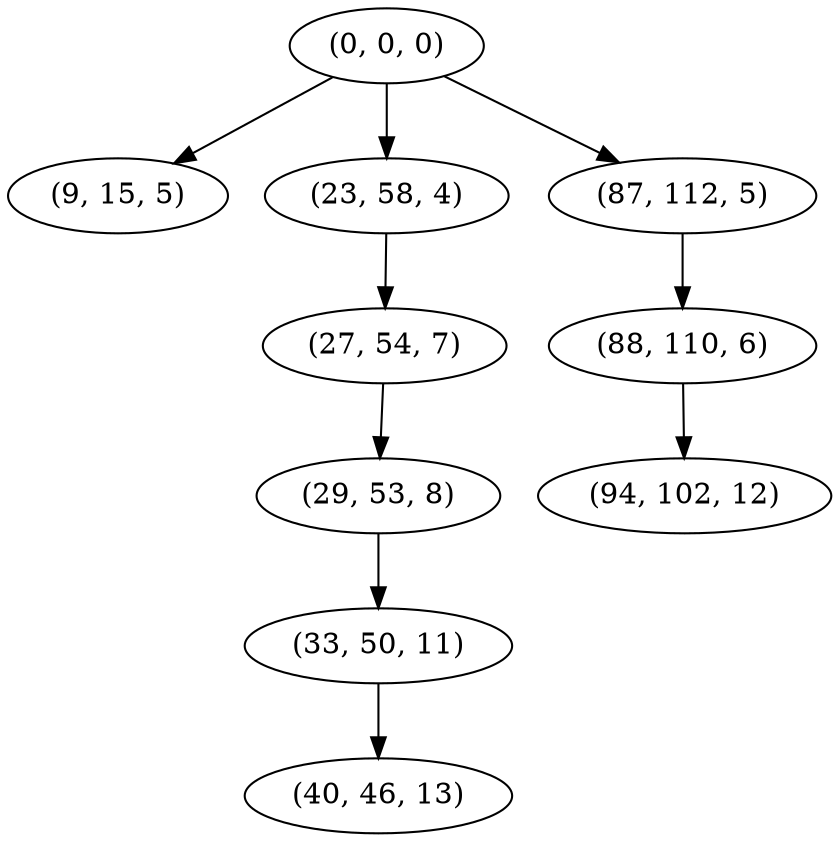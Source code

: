 digraph tree {
    "(0, 0, 0)";
    "(9, 15, 5)";
    "(23, 58, 4)";
    "(27, 54, 7)";
    "(29, 53, 8)";
    "(33, 50, 11)";
    "(40, 46, 13)";
    "(87, 112, 5)";
    "(88, 110, 6)";
    "(94, 102, 12)";
    "(0, 0, 0)" -> "(9, 15, 5)";
    "(0, 0, 0)" -> "(23, 58, 4)";
    "(0, 0, 0)" -> "(87, 112, 5)";
    "(23, 58, 4)" -> "(27, 54, 7)";
    "(27, 54, 7)" -> "(29, 53, 8)";
    "(29, 53, 8)" -> "(33, 50, 11)";
    "(33, 50, 11)" -> "(40, 46, 13)";
    "(87, 112, 5)" -> "(88, 110, 6)";
    "(88, 110, 6)" -> "(94, 102, 12)";
}

